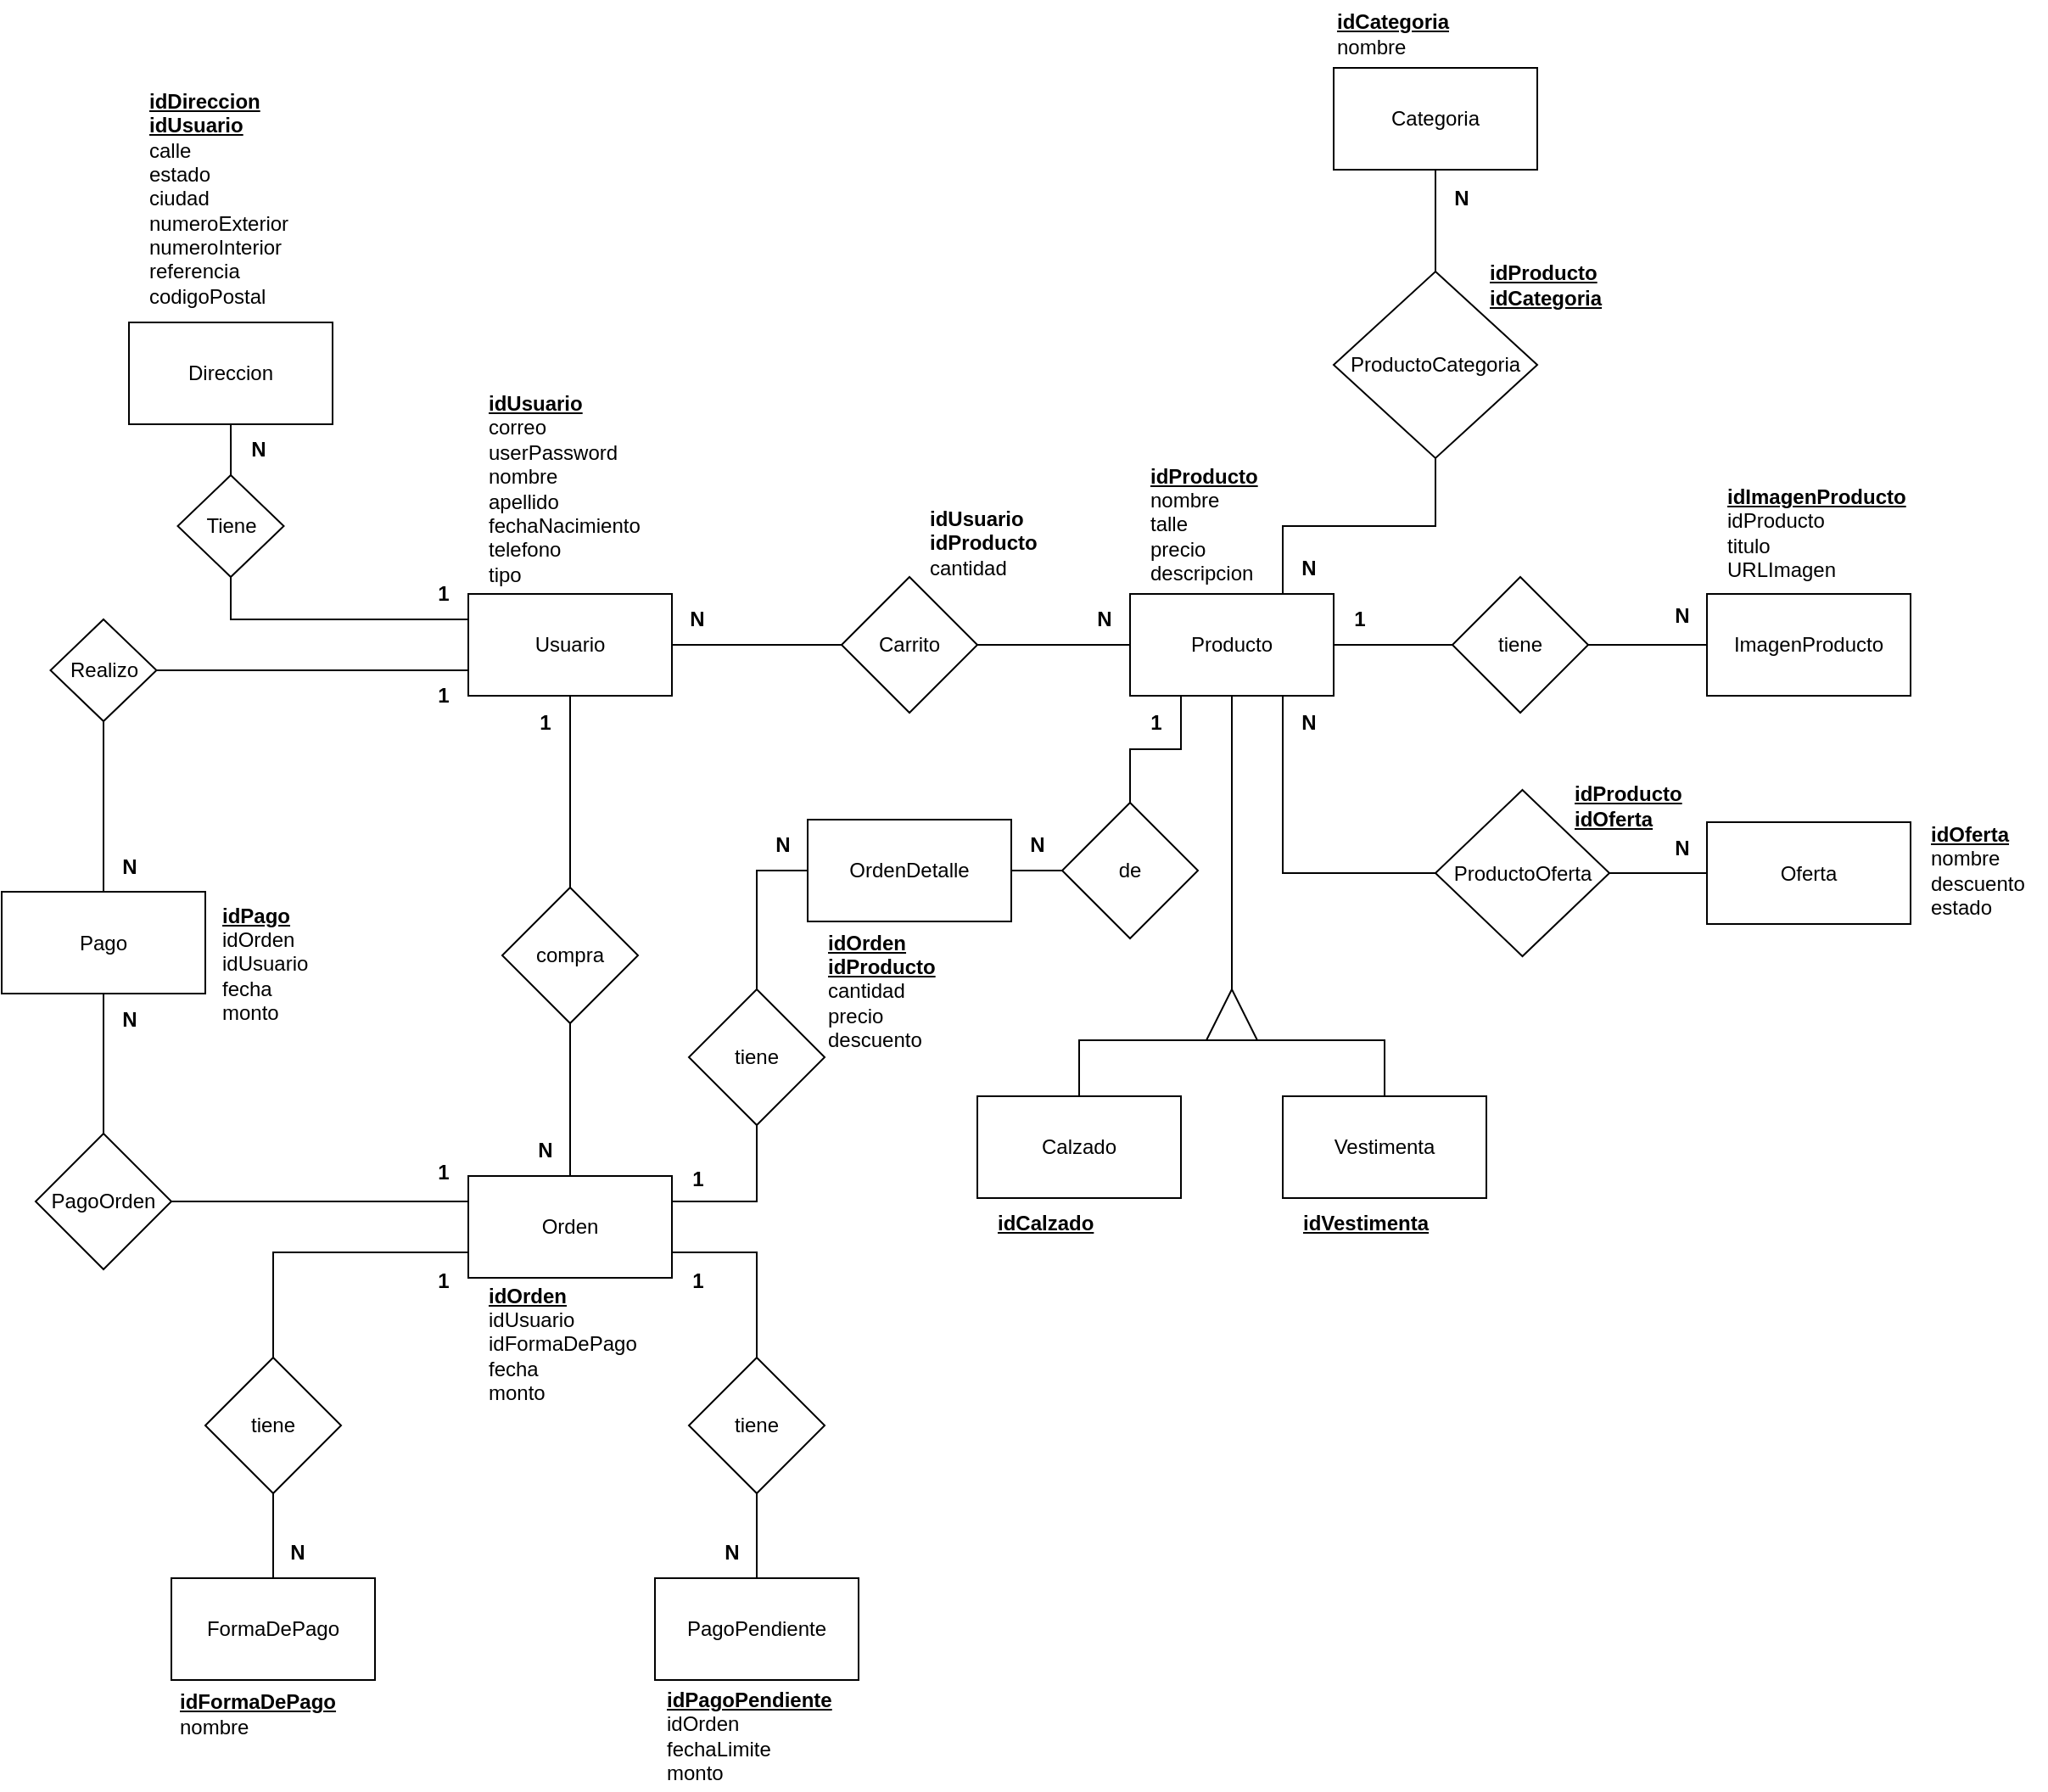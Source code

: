<mxfile version="24.7.17">
  <diagram id="C5RBs43oDa-KdzZeNtuy" name="Page-1">
    <mxGraphModel dx="2049" dy="1755" grid="1" gridSize="10" guides="1" tooltips="1" connect="1" arrows="1" fold="1" page="1" pageScale="1" pageWidth="827" pageHeight="1169" math="0" shadow="0">
      <root>
        <mxCell id="WIyWlLk6GJQsqaUBKTNV-0" />
        <mxCell id="WIyWlLk6GJQsqaUBKTNV-1" parent="WIyWlLk6GJQsqaUBKTNV-0" />
        <mxCell id="yeKcH63Q4PD5iBvFnCac-56" style="edgeStyle=orthogonalEdgeStyle;rounded=0;orthogonalLoop=1;jettySize=auto;html=1;exitX=0;exitY=0.75;exitDx=0;exitDy=0;entryX=1;entryY=0.5;entryDx=0;entryDy=0;endArrow=none;endFill=0;" parent="WIyWlLk6GJQsqaUBKTNV-1" source="yeKcH63Q4PD5iBvFnCac-0" target="yeKcH63Q4PD5iBvFnCac-59" edge="1">
          <mxGeometry relative="1" as="geometry">
            <mxPoint x="80" y="245" as="targetPoint" />
          </mxGeometry>
        </mxCell>
        <mxCell id="yeKcH63Q4PD5iBvFnCac-0" value="Usuario" style="rounded=0;whiteSpace=wrap;html=1;" parent="WIyWlLk6GJQsqaUBKTNV-1" vertex="1">
          <mxGeometry x="240" y="200" width="120" height="60" as="geometry" />
        </mxCell>
        <mxCell id="yeKcH63Q4PD5iBvFnCac-27" style="edgeStyle=orthogonalEdgeStyle;rounded=0;orthogonalLoop=1;jettySize=auto;html=1;exitX=1;exitY=0.5;exitDx=0;exitDy=0;entryX=0;entryY=0.5;entryDx=0;entryDy=0;endArrow=none;endFill=0;" parent="WIyWlLk6GJQsqaUBKTNV-1" source="yeKcH63Q4PD5iBvFnCac-1" target="yeKcH63Q4PD5iBvFnCac-24" edge="1">
          <mxGeometry relative="1" as="geometry" />
        </mxCell>
        <mxCell id="4KUTkHujQ7oZNdxJB-jZ-15" style="edgeStyle=orthogonalEdgeStyle;rounded=0;orthogonalLoop=1;jettySize=auto;html=1;endArrow=none;endFill=0;entryX=1;entryY=0.5;entryDx=0;entryDy=0;" parent="WIyWlLk6GJQsqaUBKTNV-1" source="yeKcH63Q4PD5iBvFnCac-1" target="4KUTkHujQ7oZNdxJB-jZ-31" edge="1">
          <mxGeometry relative="1" as="geometry">
            <mxPoint x="690.0" y="441.5" as="targetPoint" />
          </mxGeometry>
        </mxCell>
        <mxCell id="yeKcH63Q4PD5iBvFnCac-1" value="Producto" style="rounded=0;whiteSpace=wrap;html=1;" parent="WIyWlLk6GJQsqaUBKTNV-1" vertex="1">
          <mxGeometry x="630" y="200" width="120" height="60" as="geometry" />
        </mxCell>
        <mxCell id="yeKcH63Q4PD5iBvFnCac-2" value="Direccion" style="rounded=0;whiteSpace=wrap;html=1;" parent="WIyWlLk6GJQsqaUBKTNV-1" vertex="1">
          <mxGeometry x="40" y="40" width="120" height="60" as="geometry" />
        </mxCell>
        <mxCell id="yeKcH63Q4PD5iBvFnCac-4" style="edgeStyle=orthogonalEdgeStyle;rounded=0;orthogonalLoop=1;jettySize=auto;html=1;exitX=0;exitY=0.5;exitDx=0;exitDy=0;entryX=1;entryY=0.5;entryDx=0;entryDy=0;endArrow=none;endFill=0;" parent="WIyWlLk6GJQsqaUBKTNV-1" source="yeKcH63Q4PD5iBvFnCac-3" target="yeKcH63Q4PD5iBvFnCac-0" edge="1">
          <mxGeometry relative="1" as="geometry" />
        </mxCell>
        <mxCell id="yeKcH63Q4PD5iBvFnCac-5" style="edgeStyle=orthogonalEdgeStyle;rounded=0;orthogonalLoop=1;jettySize=auto;html=1;exitX=1;exitY=0.5;exitDx=0;exitDy=0;entryX=0;entryY=0.5;entryDx=0;entryDy=0;endArrow=none;endFill=0;" parent="WIyWlLk6GJQsqaUBKTNV-1" source="yeKcH63Q4PD5iBvFnCac-3" target="yeKcH63Q4PD5iBvFnCac-1" edge="1">
          <mxGeometry relative="1" as="geometry" />
        </mxCell>
        <mxCell id="yeKcH63Q4PD5iBvFnCac-3" value="Carrito" style="rhombus;whiteSpace=wrap;html=1;" parent="WIyWlLk6GJQsqaUBKTNV-1" vertex="1">
          <mxGeometry x="460" y="190" width="80" height="80" as="geometry" />
        </mxCell>
        <mxCell id="yeKcH63Q4PD5iBvFnCac-6" value="&lt;b&gt;idUsuario&lt;/b&gt;&lt;div&gt;&lt;b&gt;idProducto&lt;/b&gt;&lt;/div&gt;&lt;div style=&quot;&quot;&gt;cantidad&lt;/div&gt;" style="text;html=1;align=left;verticalAlign=middle;whiteSpace=wrap;rounded=0;" parent="WIyWlLk6GJQsqaUBKTNV-1" vertex="1">
          <mxGeometry x="510" y="150" width="70" height="40" as="geometry" />
        </mxCell>
        <mxCell id="yeKcH63Q4PD5iBvFnCac-10" value="&lt;b&gt;N&lt;/b&gt;" style="text;html=1;align=center;verticalAlign=middle;whiteSpace=wrap;rounded=0;" parent="WIyWlLk6GJQsqaUBKTNV-1" vertex="1">
          <mxGeometry x="600" y="200" width="30" height="30" as="geometry" />
        </mxCell>
        <mxCell id="yeKcH63Q4PD5iBvFnCac-13" value="" style="edgeStyle=orthogonalEdgeStyle;rounded=0;orthogonalLoop=1;jettySize=auto;html=1;endArrow=none;endFill=0;entryX=0;entryY=0.25;entryDx=0;entryDy=0;exitX=0.5;exitY=1;exitDx=0;exitDy=0;" parent="WIyWlLk6GJQsqaUBKTNV-1" source="yeKcH63Q4PD5iBvFnCac-11" target="yeKcH63Q4PD5iBvFnCac-0" edge="1">
          <mxGeometry relative="1" as="geometry" />
        </mxCell>
        <mxCell id="yeKcH63Q4PD5iBvFnCac-17" style="edgeStyle=orthogonalEdgeStyle;rounded=0;orthogonalLoop=1;jettySize=auto;html=1;entryX=0.5;entryY=1;entryDx=0;entryDy=0;endArrow=none;endFill=0;" parent="WIyWlLk6GJQsqaUBKTNV-1" source="yeKcH63Q4PD5iBvFnCac-11" target="yeKcH63Q4PD5iBvFnCac-2" edge="1">
          <mxGeometry relative="1" as="geometry" />
        </mxCell>
        <mxCell id="yeKcH63Q4PD5iBvFnCac-11" value="Tiene" style="rhombus;whiteSpace=wrap;html=1;" parent="WIyWlLk6GJQsqaUBKTNV-1" vertex="1">
          <mxGeometry x="68.75" y="130" width="62.5" height="60" as="geometry" />
        </mxCell>
        <mxCell id="yeKcH63Q4PD5iBvFnCac-19" value="&lt;u&gt;idDireccion&lt;/u&gt;&lt;div&gt;&lt;u&gt;idUsuario&lt;br&gt;&lt;/u&gt;&lt;div&gt;&lt;span style=&quot;font-weight: normal;&quot;&gt;calle&lt;/span&gt;&lt;/div&gt;&lt;div&gt;&lt;span style=&quot;font-weight: normal;&quot;&gt;estado&lt;/span&gt;&lt;/div&gt;&lt;div&gt;&lt;span style=&quot;font-weight: normal;&quot;&gt;ciudad&lt;/span&gt;&lt;/div&gt;&lt;div&gt;&lt;span style=&quot;font-weight: normal;&quot;&gt;numeroExterior&lt;/span&gt;&lt;/div&gt;&lt;div&gt;&lt;span style=&quot;font-weight: normal;&quot;&gt;numeroInterior&lt;/span&gt;&lt;/div&gt;&lt;div&gt;&lt;span style=&quot;font-weight: normal;&quot;&gt;referencia&lt;/span&gt;&lt;/div&gt;&lt;div&gt;&lt;span style=&quot;font-weight: normal;&quot;&gt;codigoPostal&lt;/span&gt;&lt;/div&gt;&lt;/div&gt;" style="text;html=1;strokeColor=none;fillColor=none;align=left;verticalAlign=middle;whiteSpace=wrap;rounded=0;fontStyle=1" parent="WIyWlLk6GJQsqaUBKTNV-1" vertex="1">
          <mxGeometry x="50" y="-100" width="90" height="133.75" as="geometry" />
        </mxCell>
        <mxCell id="yeKcH63Q4PD5iBvFnCac-20" value="&lt;u&gt;idUsuario&lt;/u&gt;&lt;br&gt;&lt;span style=&quot;font-weight: normal;&quot;&gt;correo&lt;br&gt;userPassword&lt;/span&gt;&lt;br&gt;&lt;span style=&quot;font-weight: 400;&quot;&gt;nombre&lt;br&gt;&lt;/span&gt;&lt;span style=&quot;font-weight: normal;&quot;&gt;apellido&lt;/span&gt;&lt;br&gt;&lt;span style=&quot;font-weight: normal;&quot;&gt;fechaNacimiento&lt;/span&gt;&lt;br&gt;&lt;span style=&quot;font-weight: normal;&quot;&gt;telefono&lt;br&gt;tipo&lt;/span&gt;&lt;br&gt;&lt;div style=&quot;font-weight: normal;&quot;&gt;&lt;/div&gt;" style="text;html=1;strokeColor=none;fillColor=none;align=left;verticalAlign=middle;whiteSpace=wrap;rounded=0;fontStyle=1" parent="WIyWlLk6GJQsqaUBKTNV-1" vertex="1">
          <mxGeometry x="250" y="77.5" width="97.5" height="120.5" as="geometry" />
        </mxCell>
        <mxCell id="yeKcH63Q4PD5iBvFnCac-21" value="&lt;b style=&quot;border-color: var(--border-color); text-align: center;&quot;&gt;&lt;u style=&quot;border-color: var(--border-color);&quot;&gt;&lt;font style=&quot;border-color: var(--border-color);&quot;&gt;idProducto&lt;/font&gt;&lt;/u&gt;&lt;/b&gt;&lt;span style=&quot;font-weight: normal;&quot;&gt;&lt;br&gt;nombre&lt;/span&gt;&lt;div&gt;&lt;span style=&quot;font-weight: normal;&quot;&gt;talle&lt;br&gt;precio&lt;br&gt;descripcion&lt;br&gt;&lt;/span&gt;&lt;/div&gt;" style="text;html=1;strokeColor=none;fillColor=none;align=left;verticalAlign=middle;whiteSpace=wrap;rounded=0;fontStyle=1" parent="WIyWlLk6GJQsqaUBKTNV-1" vertex="1">
          <mxGeometry x="640" y="120" width="70" height="78" as="geometry" />
        </mxCell>
        <mxCell id="yeKcH63Q4PD5iBvFnCac-22" style="edgeStyle=orthogonalEdgeStyle;rounded=0;orthogonalLoop=1;jettySize=auto;html=1;exitX=1;exitY=0.5;exitDx=0;exitDy=0;entryX=0;entryY=0.5;entryDx=0;entryDy=0;endArrow=none;endFill=0;" parent="WIyWlLk6GJQsqaUBKTNV-1" source="yeKcH63Q4PD5iBvFnCac-24" target="yeKcH63Q4PD5iBvFnCac-23" edge="1">
          <mxGeometry relative="1" as="geometry">
            <mxPoint x="930" y="90" as="targetPoint" />
          </mxGeometry>
        </mxCell>
        <mxCell id="yeKcH63Q4PD5iBvFnCac-23" value="ImagenProducto" style="rounded=0;whiteSpace=wrap;html=1;" parent="WIyWlLk6GJQsqaUBKTNV-1" vertex="1">
          <mxGeometry x="970" y="200" width="120" height="60" as="geometry" />
        </mxCell>
        <mxCell id="yeKcH63Q4PD5iBvFnCac-24" value="tiene" style="rhombus;whiteSpace=wrap;html=1;" parent="WIyWlLk6GJQsqaUBKTNV-1" vertex="1">
          <mxGeometry x="820" y="190" width="80" height="80" as="geometry" />
        </mxCell>
        <mxCell id="yeKcH63Q4PD5iBvFnCac-25" value="N" style="text;html=1;align=center;verticalAlign=middle;resizable=0;points=[];autosize=1;strokeColor=none;fillColor=none;fontStyle=1" parent="WIyWlLk6GJQsqaUBKTNV-1" vertex="1">
          <mxGeometry x="940" y="198" width="30" height="30" as="geometry" />
        </mxCell>
        <mxCell id="yeKcH63Q4PD5iBvFnCac-26" value="&lt;b style=&quot;border-color: var(--border-color); text-align: center;&quot;&gt;&lt;u style=&quot;border-color: var(--border-color);&quot;&gt;&lt;font style=&quot;border-color: var(--border-color);&quot;&gt;idImagenProducto&lt;br&gt;&lt;/font&gt;&lt;/u&gt;&lt;/b&gt;&lt;span style=&quot;font-weight: normal;&quot;&gt;idProducto&lt;br&gt;titulo&lt;br&gt;&lt;/span&gt;&lt;span style=&quot;font-weight: normal;&quot;&gt;URLImagen&lt;/span&gt;" style="text;html=1;strokeColor=none;fillColor=none;align=left;verticalAlign=middle;whiteSpace=wrap;rounded=0;fontStyle=1" parent="WIyWlLk6GJQsqaUBKTNV-1" vertex="1">
          <mxGeometry x="980" y="130" width="110" height="68" as="geometry" />
        </mxCell>
        <mxCell id="yeKcH63Q4PD5iBvFnCac-28" value="1" style="text;html=1;align=center;verticalAlign=middle;resizable=0;points=[];autosize=1;strokeColor=none;fillColor=none;fontStyle=1" parent="WIyWlLk6GJQsqaUBKTNV-1" vertex="1">
          <mxGeometry x="750" y="200" width="30" height="30" as="geometry" />
        </mxCell>
        <mxCell id="yeKcH63Q4PD5iBvFnCac-30" style="edgeStyle=orthogonalEdgeStyle;rounded=0;orthogonalLoop=1;jettySize=auto;html=1;exitX=0.5;exitY=0;exitDx=0;exitDy=0;entryX=0.5;entryY=1;entryDx=0;entryDy=0;endArrow=none;endFill=0;" parent="WIyWlLk6GJQsqaUBKTNV-1" source="yeKcH63Q4PD5iBvFnCac-43" target="yeKcH63Q4PD5iBvFnCac-41" edge="1">
          <mxGeometry relative="1" as="geometry" />
        </mxCell>
        <mxCell id="yeKcH63Q4PD5iBvFnCac-68" style="edgeStyle=orthogonalEdgeStyle;rounded=0;orthogonalLoop=1;jettySize=auto;html=1;exitX=1;exitY=0.25;exitDx=0;exitDy=0;entryX=0.5;entryY=1;entryDx=0;entryDy=0;endArrow=none;endFill=0;" parent="WIyWlLk6GJQsqaUBKTNV-1" source="yeKcH63Q4PD5iBvFnCac-31" target="yeKcH63Q4PD5iBvFnCac-62" edge="1">
          <mxGeometry relative="1" as="geometry" />
        </mxCell>
        <mxCell id="4KUTkHujQ7oZNdxJB-jZ-13" style="edgeStyle=orthogonalEdgeStyle;rounded=0;orthogonalLoop=1;jettySize=auto;html=1;exitX=1;exitY=0.75;exitDx=0;exitDy=0;entryX=0.5;entryY=0;entryDx=0;entryDy=0;endArrow=none;endFill=0;" parent="WIyWlLk6GJQsqaUBKTNV-1" source="yeKcH63Q4PD5iBvFnCac-31" target="4KUTkHujQ7oZNdxJB-jZ-10" edge="1">
          <mxGeometry relative="1" as="geometry" />
        </mxCell>
        <mxCell id="yeKcH63Q4PD5iBvFnCac-31" value="Orden" style="whiteSpace=wrap;html=1;" parent="WIyWlLk6GJQsqaUBKTNV-1" vertex="1">
          <mxGeometry x="240" y="543" width="120" height="60" as="geometry" />
        </mxCell>
        <mxCell id="yeKcH63Q4PD5iBvFnCac-32" value="" style="endArrow=none;startArrow=none;html=1;rounded=0;entryX=0.5;entryY=1;entryDx=0;entryDy=0;exitX=0.5;exitY=0;exitDx=0;exitDy=0;endFill=0;startFill=0;" parent="WIyWlLk6GJQsqaUBKTNV-1" source="yeKcH63Q4PD5iBvFnCac-31" target="yeKcH63Q4PD5iBvFnCac-34" edge="1">
          <mxGeometry width="50" height="50" relative="1" as="geometry">
            <mxPoint x="540" y="493" as="sourcePoint" />
            <mxPoint x="590" y="443" as="targetPoint" />
          </mxGeometry>
        </mxCell>
        <mxCell id="yeKcH63Q4PD5iBvFnCac-33" style="edgeStyle=orthogonalEdgeStyle;rounded=0;orthogonalLoop=1;jettySize=auto;html=1;endArrow=none;endFill=0;exitX=0.5;exitY=0;exitDx=0;exitDy=0;entryX=0.5;entryY=1;entryDx=0;entryDy=0;" parent="WIyWlLk6GJQsqaUBKTNV-1" source="yeKcH63Q4PD5iBvFnCac-34" target="yeKcH63Q4PD5iBvFnCac-0" edge="1">
          <mxGeometry relative="1" as="geometry">
            <mxPoint x="290" y="260" as="targetPoint" />
            <Array as="points">
              <mxPoint x="300" y="310" />
              <mxPoint x="300" y="310" />
            </Array>
          </mxGeometry>
        </mxCell>
        <mxCell id="yeKcH63Q4PD5iBvFnCac-34" value="compra" style="rhombus;whiteSpace=wrap;html=1;" parent="WIyWlLk6GJQsqaUBKTNV-1" vertex="1">
          <mxGeometry x="260" y="373" width="80" height="80" as="geometry" />
        </mxCell>
        <mxCell id="yeKcH63Q4PD5iBvFnCac-35" value="1" style="text;html=1;align=center;verticalAlign=middle;resizable=0;points=[];autosize=1;strokeColor=none;fillColor=none;fontSize=12;fontStyle=1" parent="WIyWlLk6GJQsqaUBKTNV-1" vertex="1">
          <mxGeometry x="270" y="261" width="30" height="30" as="geometry" />
        </mxCell>
        <mxCell id="yeKcH63Q4PD5iBvFnCac-36" value="N" style="text;html=1;align=center;verticalAlign=middle;resizable=0;points=[];autosize=1;strokeColor=none;fillColor=none;fontStyle=1" parent="WIyWlLk6GJQsqaUBKTNV-1" vertex="1">
          <mxGeometry x="270" y="513" width="30" height="30" as="geometry" />
        </mxCell>
        <mxCell id="yeKcH63Q4PD5iBvFnCac-37" value="N" style="text;html=1;align=center;verticalAlign=middle;resizable=0;points=[];autosize=1;strokeColor=none;fillColor=none;fontStyle=1" parent="WIyWlLk6GJQsqaUBKTNV-1" vertex="1">
          <mxGeometry x="101.25" y="100" width="30" height="30" as="geometry" />
        </mxCell>
        <mxCell id="yeKcH63Q4PD5iBvFnCac-38" value="&lt;u&gt;idOrden&lt;br&gt;&lt;/u&gt;&lt;span style=&quot;border-color: var(--border-color);&quot;&gt;&lt;span style=&quot;border-color: var(--border-color);&quot;&gt;&lt;span style=&quot;font-weight: 400;&quot;&gt;idUsuario&lt;/span&gt;&lt;/span&gt;&lt;/span&gt;&lt;font style=&quot;border-color: var(--border-color);&quot;&gt;&lt;span style=&quot;border-color: var(--border-color); font-weight: normal;&quot;&gt;&lt;br&gt;&lt;/span&gt;&lt;span style=&quot;font-weight: normal;&quot;&gt;idFormaDePago&lt;/span&gt;&lt;br style=&quot;border-color: var(--border-color);&quot;&gt;&lt;span style=&quot;font-weight: 400;&quot;&gt;fecha&lt;/span&gt;&lt;br style=&quot;border-color: var(--border-color);&quot;&gt;&lt;/font&gt;&lt;div style=&quot;font-weight: normal;&quot;&gt;&lt;/div&gt;&lt;div&gt;&lt;font style=&quot;border-color: var(--border-color);&quot;&gt;&lt;span style=&quot;font-weight: 400;&quot;&gt;monto&lt;/span&gt;&lt;/font&gt;&lt;/div&gt;" style="text;html=1;strokeColor=none;fillColor=none;align=left;verticalAlign=middle;whiteSpace=wrap;rounded=0;fontStyle=1" parent="WIyWlLk6GJQsqaUBKTNV-1" vertex="1">
          <mxGeometry x="250" y="603" width="100" height="77" as="geometry" />
        </mxCell>
        <mxCell id="yeKcH63Q4PD5iBvFnCac-40" value="1" style="text;html=1;align=center;verticalAlign=middle;resizable=0;points=[];autosize=1;strokeColor=none;fillColor=none;fontStyle=1" parent="WIyWlLk6GJQsqaUBKTNV-1" vertex="1">
          <mxGeometry x="210" y="185" width="30" height="30" as="geometry" />
        </mxCell>
        <mxCell id="yeKcH63Q4PD5iBvFnCac-41" value="Pago" style="rounded=0;whiteSpace=wrap;html=1;" parent="WIyWlLk6GJQsqaUBKTNV-1" vertex="1">
          <mxGeometry x="-35" y="375.5" width="120" height="60" as="geometry" />
        </mxCell>
        <mxCell id="4KUTkHujQ7oZNdxJB-jZ-46" style="edgeStyle=orthogonalEdgeStyle;rounded=0;orthogonalLoop=1;jettySize=auto;html=1;exitX=1;exitY=0.5;exitDx=0;exitDy=0;entryX=0;entryY=0.25;entryDx=0;entryDy=0;endArrow=none;endFill=0;" parent="WIyWlLk6GJQsqaUBKTNV-1" source="yeKcH63Q4PD5iBvFnCac-43" target="yeKcH63Q4PD5iBvFnCac-31" edge="1">
          <mxGeometry relative="1" as="geometry" />
        </mxCell>
        <mxCell id="yeKcH63Q4PD5iBvFnCac-43" value="PagoOrden" style="rhombus;whiteSpace=wrap;html=1;" parent="WIyWlLk6GJQsqaUBKTNV-1" vertex="1">
          <mxGeometry x="-15" y="518" width="80" height="80" as="geometry" />
        </mxCell>
        <mxCell id="yeKcH63Q4PD5iBvFnCac-44" value="1" style="text;html=1;align=center;verticalAlign=middle;resizable=0;points=[];autosize=1;strokeColor=none;fillColor=none;fontStyle=1" parent="WIyWlLk6GJQsqaUBKTNV-1" vertex="1">
          <mxGeometry x="210" y="526" width="30" height="30" as="geometry" />
        </mxCell>
        <mxCell id="yeKcH63Q4PD5iBvFnCac-45" value="N" style="text;html=1;align=center;verticalAlign=middle;resizable=0;points=[];autosize=1;strokeColor=none;fillColor=none;fontStyle=1" parent="WIyWlLk6GJQsqaUBKTNV-1" vertex="1">
          <mxGeometry x="25" y="435.5" width="30" height="30" as="geometry" />
        </mxCell>
        <mxCell id="yeKcH63Q4PD5iBvFnCac-46" value="&lt;u&gt;idPago&lt;/u&gt;&lt;div&gt;&lt;span style=&quot;font-weight: normal;&quot;&gt;idOrden&lt;/span&gt;&lt;br style=&quot;border-color: var(--border-color);&quot;&gt;&lt;span style=&quot;font-weight: 400;&quot;&gt;idUsuario&lt;/span&gt;&lt;br style=&quot;border-color: var(--border-color); font-weight: 400;&quot;&gt;&lt;span style=&quot;font-weight: 400;&quot;&gt;fecha&lt;/span&gt;&lt;/div&gt;&lt;div&gt;&lt;span style=&quot;font-weight: 400;&quot;&gt;monto&lt;/span&gt;&lt;br&gt;&lt;div style=&quot;font-weight: normal;&quot;&gt;&lt;/div&gt;&lt;/div&gt;" style="text;html=1;strokeColor=none;fillColor=none;align=left;verticalAlign=middle;whiteSpace=wrap;rounded=0;fontStyle=1" parent="WIyWlLk6GJQsqaUBKTNV-1" vertex="1">
          <mxGeometry x="92.5" y="375.5" width="57.5" height="84.5" as="geometry" />
        </mxCell>
        <mxCell id="yeKcH63Q4PD5iBvFnCac-48" value="" style="edgeStyle=orthogonalEdgeStyle;rounded=0;orthogonalLoop=1;jettySize=auto;html=1;exitX=0.5;exitY=0;exitDx=0;exitDy=0;entryX=0.5;entryY=1;entryDx=0;entryDy=0;endArrow=none;endFill=0;" parent="WIyWlLk6GJQsqaUBKTNV-1" source="yeKcH63Q4PD5iBvFnCac-41" target="yeKcH63Q4PD5iBvFnCac-59" edge="1">
          <mxGeometry relative="1" as="geometry">
            <mxPoint x="-75" y="413" as="sourcePoint" />
            <mxPoint x="-31.25" y="261.0" as="targetPoint" />
          </mxGeometry>
        </mxCell>
        <mxCell id="yeKcH63Q4PD5iBvFnCac-51" value="N" style="text;html=1;align=center;verticalAlign=middle;resizable=0;points=[];autosize=1;strokeColor=none;fillColor=none;fontStyle=1" parent="WIyWlLk6GJQsqaUBKTNV-1" vertex="1">
          <mxGeometry x="25" y="345.5" width="30" height="30" as="geometry" />
        </mxCell>
        <mxCell id="yeKcH63Q4PD5iBvFnCac-52" value="1" style="text;html=1;align=center;verticalAlign=middle;resizable=0;points=[];autosize=1;strokeColor=none;fillColor=none;fontStyle=1" parent="WIyWlLk6GJQsqaUBKTNV-1" vertex="1">
          <mxGeometry x="360" y="530" width="30" height="30" as="geometry" />
        </mxCell>
        <mxCell id="yeKcH63Q4PD5iBvFnCac-53" value="1" style="text;html=1;align=center;verticalAlign=middle;resizable=0;points=[];autosize=1;strokeColor=none;fillColor=none;fontStyle=1" parent="WIyWlLk6GJQsqaUBKTNV-1" vertex="1">
          <mxGeometry x="210" y="245" width="30" height="30" as="geometry" />
        </mxCell>
        <mxCell id="yeKcH63Q4PD5iBvFnCac-59" value="Realizo" style="rhombus;whiteSpace=wrap;html=1;" parent="WIyWlLk6GJQsqaUBKTNV-1" vertex="1">
          <mxGeometry x="-6.25" y="215" width="62.5" height="60" as="geometry" />
        </mxCell>
        <mxCell id="4KUTkHujQ7oZNdxJB-jZ-16" style="edgeStyle=orthogonalEdgeStyle;rounded=0;orthogonalLoop=1;jettySize=auto;html=1;exitX=1;exitY=0.5;exitDx=0;exitDy=0;entryX=0;entryY=0.5;entryDx=0;entryDy=0;endArrow=none;endFill=0;" parent="WIyWlLk6GJQsqaUBKTNV-1" source="yeKcH63Q4PD5iBvFnCac-60" target="yeKcH63Q4PD5iBvFnCac-66" edge="1">
          <mxGeometry relative="1" as="geometry" />
        </mxCell>
        <mxCell id="yeKcH63Q4PD5iBvFnCac-60" value="OrdenDetalle" style="whiteSpace=wrap;html=1;" parent="WIyWlLk6GJQsqaUBKTNV-1" vertex="1">
          <mxGeometry x="440" y="333" width="120" height="60" as="geometry" />
        </mxCell>
        <mxCell id="yeKcH63Q4PD5iBvFnCac-61" style="edgeStyle=orthogonalEdgeStyle;rounded=0;orthogonalLoop=1;jettySize=auto;html=1;exitX=0.5;exitY=0;exitDx=0;exitDy=0;entryX=0;entryY=0.5;entryDx=0;entryDy=0;endArrow=none;endFill=0;" parent="WIyWlLk6GJQsqaUBKTNV-1" source="yeKcH63Q4PD5iBvFnCac-62" target="yeKcH63Q4PD5iBvFnCac-60" edge="1">
          <mxGeometry relative="1" as="geometry" />
        </mxCell>
        <mxCell id="yeKcH63Q4PD5iBvFnCac-62" value="tiene" style="rhombus;whiteSpace=wrap;html=1;" parent="WIyWlLk6GJQsqaUBKTNV-1" vertex="1">
          <mxGeometry x="370" y="433" width="80" height="80" as="geometry" />
        </mxCell>
        <mxCell id="yeKcH63Q4PD5iBvFnCac-63" value="N" style="text;html=1;align=center;verticalAlign=middle;resizable=0;points=[];autosize=1;strokeColor=none;fillColor=none;fontStyle=1" parent="WIyWlLk6GJQsqaUBKTNV-1" vertex="1">
          <mxGeometry x="410" y="333" width="30" height="30" as="geometry" />
        </mxCell>
        <mxCell id="yeKcH63Q4PD5iBvFnCac-64" value="&lt;u&gt;idOrden&lt;br&gt;&lt;span style=&quot;border-color: var(--border-color);&quot;&gt;&lt;span style=&quot;border-color: var(--border-color);&quot;&gt;idProducto&lt;/span&gt;&lt;/span&gt;&lt;/u&gt;&lt;font style=&quot;border-color: var(--border-color);&quot;&gt;&lt;br style=&quot;border-color: var(--border-color);&quot;&gt;&lt;/font&gt;&lt;span style=&quot;font-weight: 400; background-color: initial;&quot;&gt;cantidad&lt;/span&gt;&lt;div&gt;&lt;span style=&quot;font-weight: 400; background-color: initial;&quot;&gt;precio&lt;/span&gt;&lt;/div&gt;&lt;div&gt;&lt;span style=&quot;font-weight: 400; background-color: initial;&quot;&gt;descuento&lt;/span&gt;&lt;/div&gt;" style="text;html=1;strokeColor=none;fillColor=none;align=left;verticalAlign=middle;whiteSpace=wrap;rounded=0;fontStyle=1" parent="WIyWlLk6GJQsqaUBKTNV-1" vertex="1">
          <mxGeometry x="450" y="393" width="80" height="81.5" as="geometry" />
        </mxCell>
        <mxCell id="yeKcH63Q4PD5iBvFnCac-69" style="edgeStyle=orthogonalEdgeStyle;rounded=0;orthogonalLoop=1;jettySize=auto;html=1;entryX=0.25;entryY=1;entryDx=0;entryDy=0;endArrow=none;endFill=0;" parent="WIyWlLk6GJQsqaUBKTNV-1" source="yeKcH63Q4PD5iBvFnCac-66" target="yeKcH63Q4PD5iBvFnCac-1" edge="1">
          <mxGeometry relative="1" as="geometry" />
        </mxCell>
        <mxCell id="yeKcH63Q4PD5iBvFnCac-66" value="de" style="rhombus;whiteSpace=wrap;html=1;" parent="WIyWlLk6GJQsqaUBKTNV-1" vertex="1">
          <mxGeometry x="590" y="323" width="80" height="80" as="geometry" />
        </mxCell>
        <mxCell id="yeKcH63Q4PD5iBvFnCac-67" value="N" style="text;html=1;align=center;verticalAlign=middle;resizable=0;points=[];autosize=1;strokeColor=none;fillColor=none;fontStyle=1" parent="WIyWlLk6GJQsqaUBKTNV-1" vertex="1">
          <mxGeometry x="560" y="333" width="30" height="30" as="geometry" />
        </mxCell>
        <mxCell id="yeKcH63Q4PD5iBvFnCac-70" value="1" style="text;html=1;align=center;verticalAlign=middle;resizable=0;points=[];autosize=1;strokeColor=none;fillColor=none;fontStyle=1" parent="WIyWlLk6GJQsqaUBKTNV-1" vertex="1">
          <mxGeometry x="630" y="261" width="30" height="30" as="geometry" />
        </mxCell>
        <mxCell id="yeKcH63Q4PD5iBvFnCac-71" value="&lt;b&gt;N&lt;/b&gt;" style="text;html=1;align=center;verticalAlign=middle;whiteSpace=wrap;rounded=0;" parent="WIyWlLk6GJQsqaUBKTNV-1" vertex="1">
          <mxGeometry x="360" y="200" width="30" height="30" as="geometry" />
        </mxCell>
        <mxCell id="yeKcH63Q4PD5iBvFnCac-73" value="FormaDePago" style="whiteSpace=wrap;html=1;" parent="WIyWlLk6GJQsqaUBKTNV-1" vertex="1">
          <mxGeometry x="65" y="780" width="120" height="60" as="geometry" />
        </mxCell>
        <mxCell id="yeKcH63Q4PD5iBvFnCac-75" style="edgeStyle=orthogonalEdgeStyle;rounded=0;orthogonalLoop=1;jettySize=auto;html=1;exitX=0.5;exitY=1;exitDx=0;exitDy=0;entryX=0.5;entryY=0;entryDx=0;entryDy=0;endArrow=none;endFill=0;" parent="WIyWlLk6GJQsqaUBKTNV-1" source="yeKcH63Q4PD5iBvFnCac-77" target="yeKcH63Q4PD5iBvFnCac-73" edge="1">
          <mxGeometry relative="1" as="geometry" />
        </mxCell>
        <mxCell id="yeKcH63Q4PD5iBvFnCac-76" style="edgeStyle=orthogonalEdgeStyle;rounded=0;orthogonalLoop=1;jettySize=auto;html=1;entryX=0;entryY=0.75;entryDx=0;entryDy=0;endArrow=none;endFill=0;exitX=0.5;exitY=0;exitDx=0;exitDy=0;" parent="WIyWlLk6GJQsqaUBKTNV-1" source="yeKcH63Q4PD5iBvFnCac-77" target="yeKcH63Q4PD5iBvFnCac-31" edge="1">
          <mxGeometry relative="1" as="geometry">
            <mxPoint x="215" y="640" as="targetPoint" />
          </mxGeometry>
        </mxCell>
        <mxCell id="yeKcH63Q4PD5iBvFnCac-77" value="tiene" style="rhombus;whiteSpace=wrap;html=1;" parent="WIyWlLk6GJQsqaUBKTNV-1" vertex="1">
          <mxGeometry x="85" y="650" width="80" height="80" as="geometry" />
        </mxCell>
        <mxCell id="yeKcH63Q4PD5iBvFnCac-79" value="N" style="text;html=1;align=center;verticalAlign=middle;resizable=0;points=[];autosize=1;strokeColor=none;fillColor=none;fontStyle=1" parent="WIyWlLk6GJQsqaUBKTNV-1" vertex="1">
          <mxGeometry x="123.75" y="750" width="30" height="30" as="geometry" />
        </mxCell>
        <mxCell id="yeKcH63Q4PD5iBvFnCac-81" value="&lt;u&gt;idFormaDePago&lt;/u&gt;&lt;font style=&quot;border-color: var(--border-color);&quot;&gt;&lt;br style=&quot;border-color: var(--border-color);&quot;&gt;&lt;/font&gt;&lt;div style=&quot;font-weight: normal;&quot;&gt;&lt;/div&gt;&lt;div&gt;&lt;span style=&quot;font-weight: normal;&quot;&gt;nombre&lt;/span&gt;&lt;/div&gt;" style="text;html=1;strokeColor=none;fillColor=none;align=left;verticalAlign=middle;whiteSpace=wrap;rounded=0;fontStyle=1" parent="WIyWlLk6GJQsqaUBKTNV-1" vertex="1">
          <mxGeometry x="67.5" y="840" width="102.5" height="40" as="geometry" />
        </mxCell>
        <mxCell id="yeKcH63Q4PD5iBvFnCac-83" value="1" style="text;html=1;align=center;verticalAlign=middle;resizable=0;points=[];autosize=1;strokeColor=none;fillColor=none;fontStyle=1" parent="WIyWlLk6GJQsqaUBKTNV-1" vertex="1">
          <mxGeometry x="210" y="590" width="30" height="30" as="geometry" />
        </mxCell>
        <mxCell id="4KUTkHujQ7oZNdxJB-jZ-0" value="Categoria" style="rounded=0;whiteSpace=wrap;html=1;" parent="WIyWlLk6GJQsqaUBKTNV-1" vertex="1">
          <mxGeometry x="750" y="-110" width="120" height="60" as="geometry" />
        </mxCell>
        <mxCell id="4KUTkHujQ7oZNdxJB-jZ-1" style="edgeStyle=orthogonalEdgeStyle;rounded=0;orthogonalLoop=1;jettySize=auto;html=1;entryX=0.5;entryY=1;entryDx=0;entryDy=0;endArrow=none;endFill=0;exitX=0.5;exitY=0;exitDx=0;exitDy=0;" parent="WIyWlLk6GJQsqaUBKTNV-1" source="4KUTkHujQ7oZNdxJB-jZ-2" target="4KUTkHujQ7oZNdxJB-jZ-0" edge="1">
          <mxGeometry relative="1" as="geometry">
            <mxPoint x="1000" y="290" as="sourcePoint" />
          </mxGeometry>
        </mxCell>
        <mxCell id="4KUTkHujQ7oZNdxJB-jZ-6" style="edgeStyle=orthogonalEdgeStyle;rounded=0;orthogonalLoop=1;jettySize=auto;html=1;entryX=0.75;entryY=0;entryDx=0;entryDy=0;endArrow=none;endFill=0;" parent="WIyWlLk6GJQsqaUBKTNV-1" source="4KUTkHujQ7oZNdxJB-jZ-2" target="yeKcH63Q4PD5iBvFnCac-1" edge="1">
          <mxGeometry relative="1" as="geometry" />
        </mxCell>
        <mxCell id="4KUTkHujQ7oZNdxJB-jZ-2" value="ProductoCategoria" style="rhombus;whiteSpace=wrap;html=1;" parent="WIyWlLk6GJQsqaUBKTNV-1" vertex="1">
          <mxGeometry x="750" y="10" width="120" height="110" as="geometry" />
        </mxCell>
        <mxCell id="4KUTkHujQ7oZNdxJB-jZ-3" value="N" style="text;html=1;align=center;verticalAlign=middle;resizable=0;points=[];autosize=1;strokeColor=none;fillColor=none;fontStyle=1" parent="WIyWlLk6GJQsqaUBKTNV-1" vertex="1">
          <mxGeometry x="720" y="170" width="30" height="30" as="geometry" />
        </mxCell>
        <mxCell id="4KUTkHujQ7oZNdxJB-jZ-4" value="&lt;div style=&quot;text-align: left;&quot;&gt;&lt;b style=&quot;background-color: initial;&quot;&gt;&lt;u&gt;idCategoria&lt;/u&gt;&lt;/b&gt;&lt;/div&gt;&lt;div style=&quot;text-align: left;&quot;&gt;&lt;span style=&quot;background-color: initial;&quot;&gt;nombre&lt;/span&gt;&lt;/div&gt;" style="text;html=1;strokeColor=none;fillColor=none;align=center;verticalAlign=middle;rounded=0;whiteSpace=wrap;" parent="WIyWlLk6GJQsqaUBKTNV-1" vertex="1">
          <mxGeometry x="750" y="-150" width="70" height="40" as="geometry" />
        </mxCell>
        <mxCell id="4KUTkHujQ7oZNdxJB-jZ-5" value="&lt;div style=&quot;&quot;&gt;&lt;div style=&quot;border-color: var(--border-color);&quot;&gt;&lt;b style=&quot;background-color: initial; border-color: var(--border-color);&quot;&gt;&lt;u style=&quot;border-color: var(--border-color);&quot;&gt;&lt;font style=&quot;border-color: var(--border-color);&quot;&gt;idProducto&lt;/font&gt;&lt;/u&gt;&lt;/b&gt;&lt;br&gt;&lt;/div&gt;&lt;div style=&quot;border-color: var(--border-color);&quot;&gt;&lt;b style=&quot;background-color: initial; border-color: var(--border-color);&quot;&gt;&lt;u style=&quot;border-color: var(--border-color);&quot;&gt;&lt;font style=&quot;border-color: var(--border-color);&quot;&gt;&lt;b style=&quot;border-color: var(--border-color); background-color: initial;&quot;&gt;&lt;u style=&quot;border-color: var(--border-color);&quot;&gt;idCategoria&lt;/u&gt;&lt;/b&gt;&lt;br&gt;&lt;/font&gt;&lt;/u&gt;&lt;/b&gt;&lt;/div&gt;&lt;/div&gt;" style="text;html=1;strokeColor=none;fillColor=none;align=left;verticalAlign=middle;whiteSpace=wrap;rounded=0;" parent="WIyWlLk6GJQsqaUBKTNV-1" vertex="1">
          <mxGeometry x="840" width="70" height="36.25" as="geometry" />
        </mxCell>
        <mxCell id="4KUTkHujQ7oZNdxJB-jZ-7" value="N" style="text;html=1;align=center;verticalAlign=middle;resizable=0;points=[];autosize=1;strokeColor=none;fillColor=none;fontStyle=1" parent="WIyWlLk6GJQsqaUBKTNV-1" vertex="1">
          <mxGeometry x="810" y="-48.12" width="30" height="30" as="geometry" />
        </mxCell>
        <mxCell id="4KUTkHujQ7oZNdxJB-jZ-8" style="edgeStyle=orthogonalEdgeStyle;rounded=0;orthogonalLoop=1;jettySize=auto;html=1;exitX=0.5;exitY=1;exitDx=0;exitDy=0;entryX=0.5;entryY=0;entryDx=0;entryDy=0;endArrow=none;endFill=0;" parent="WIyWlLk6GJQsqaUBKTNV-1" source="4KUTkHujQ7oZNdxJB-jZ-10" target="4KUTkHujQ7oZNdxJB-jZ-9" edge="1">
          <mxGeometry relative="1" as="geometry" />
        </mxCell>
        <mxCell id="4KUTkHujQ7oZNdxJB-jZ-9" value="PagoPendiente" style="rounded=0;whiteSpace=wrap;html=1;" parent="WIyWlLk6GJQsqaUBKTNV-1" vertex="1">
          <mxGeometry x="350" y="780" width="120" height="60" as="geometry" />
        </mxCell>
        <mxCell id="4KUTkHujQ7oZNdxJB-jZ-10" value="tiene" style="rhombus;whiteSpace=wrap;html=1;" parent="WIyWlLk6GJQsqaUBKTNV-1" vertex="1">
          <mxGeometry x="370" y="650" width="80" height="80" as="geometry" />
        </mxCell>
        <mxCell id="4KUTkHujQ7oZNdxJB-jZ-11" value="N" style="text;html=1;align=center;verticalAlign=middle;resizable=0;points=[];autosize=1;strokeColor=none;fillColor=none;fontStyle=1" parent="WIyWlLk6GJQsqaUBKTNV-1" vertex="1">
          <mxGeometry x="380" y="750" width="30" height="30" as="geometry" />
        </mxCell>
        <mxCell id="4KUTkHujQ7oZNdxJB-jZ-12" value="&lt;u&gt;idPagoPendiente&lt;/u&gt;&lt;br style=&quot;border-color: var(--border-color); font-weight: 400;&quot;&gt;&lt;span style=&quot;font-weight: 400;&quot;&gt;idOrden&lt;/span&gt;&lt;br style=&quot;border-color: var(--border-color); font-weight: 400;&quot;&gt;&lt;span style=&quot;font-weight: 400;&quot;&gt;fechaLimite&lt;/span&gt;&lt;br style=&quot;border-color: var(--border-color); font-weight: 400;&quot;&gt;&lt;span style=&quot;font-weight: 400;&quot;&gt;monto&lt;/span&gt;&lt;br&gt;&lt;div style=&quot;font-weight: normal;&quot;&gt;&lt;/div&gt;" style="text;html=1;strokeColor=none;fillColor=none;align=left;verticalAlign=middle;whiteSpace=wrap;rounded=0;fontStyle=1" parent="WIyWlLk6GJQsqaUBKTNV-1" vertex="1">
          <mxGeometry x="355" y="840" width="105" height="65" as="geometry" />
        </mxCell>
        <mxCell id="4KUTkHujQ7oZNdxJB-jZ-14" value="1" style="text;html=1;align=center;verticalAlign=middle;resizable=0;points=[];autosize=1;strokeColor=none;fillColor=none;fontStyle=1" parent="WIyWlLk6GJQsqaUBKTNV-1" vertex="1">
          <mxGeometry x="360" y="590" width="30" height="30" as="geometry" />
        </mxCell>
        <mxCell id="4KUTkHujQ7oZNdxJB-jZ-25" value="Calzado" style="rounded=0;whiteSpace=wrap;html=1;" parent="WIyWlLk6GJQsqaUBKTNV-1" vertex="1">
          <mxGeometry x="540" y="496" width="120" height="60" as="geometry" />
        </mxCell>
        <mxCell id="4KUTkHujQ7oZNdxJB-jZ-27" value="Vestimenta" style="rounded=0;whiteSpace=wrap;html=1;" parent="WIyWlLk6GJQsqaUBKTNV-1" vertex="1">
          <mxGeometry x="720" y="496" width="120" height="60" as="geometry" />
        </mxCell>
        <mxCell id="4KUTkHujQ7oZNdxJB-jZ-28" style="edgeStyle=orthogonalEdgeStyle;rounded=0;orthogonalLoop=1;jettySize=auto;html=1;exitX=0;exitY=0.75;exitDx=0;exitDy=0;entryX=0.5;entryY=0;entryDx=0;entryDy=0;endArrow=none;endFill=0;" parent="WIyWlLk6GJQsqaUBKTNV-1" source="4KUTkHujQ7oZNdxJB-jZ-31" target="4KUTkHujQ7oZNdxJB-jZ-27" edge="1">
          <mxGeometry relative="1" as="geometry">
            <Array as="points">
              <mxPoint x="780" y="463" />
            </Array>
          </mxGeometry>
        </mxCell>
        <mxCell id="4KUTkHujQ7oZNdxJB-jZ-29" style="edgeStyle=orthogonalEdgeStyle;rounded=0;orthogonalLoop=1;jettySize=auto;html=1;exitX=0;exitY=0.25;exitDx=0;exitDy=0;entryX=0.5;entryY=0;entryDx=0;entryDy=0;endArrow=none;endFill=0;" parent="WIyWlLk6GJQsqaUBKTNV-1" source="4KUTkHujQ7oZNdxJB-jZ-31" target="4KUTkHujQ7oZNdxJB-jZ-25" edge="1">
          <mxGeometry relative="1" as="geometry">
            <Array as="points">
              <mxPoint x="600" y="463" />
            </Array>
          </mxGeometry>
        </mxCell>
        <mxCell id="4KUTkHujQ7oZNdxJB-jZ-31" value="" style="triangle;whiteSpace=wrap;html=1;rotation=-90;" parent="WIyWlLk6GJQsqaUBKTNV-1" vertex="1">
          <mxGeometry x="675" y="433" width="30" height="30" as="geometry" />
        </mxCell>
        <mxCell id="4KUTkHujQ7oZNdxJB-jZ-36" value="&lt;u&gt;idVestimenta&lt;/u&gt;" style="text;html=1;strokeColor=none;fillColor=none;align=left;verticalAlign=middle;whiteSpace=wrap;rounded=0;fontStyle=1" parent="WIyWlLk6GJQsqaUBKTNV-1" vertex="1">
          <mxGeometry x="730" y="560" width="80" height="21" as="geometry" />
        </mxCell>
        <mxCell id="4KUTkHujQ7oZNdxJB-jZ-37" value="&lt;u&gt;idCalzado&lt;/u&gt;" style="text;html=1;strokeColor=none;fillColor=none;align=left;verticalAlign=middle;whiteSpace=wrap;rounded=0;fontStyle=1" parent="WIyWlLk6GJQsqaUBKTNV-1" vertex="1">
          <mxGeometry x="550" y="560" width="60" height="22" as="geometry" />
        </mxCell>
        <mxCell id="4KUTkHujQ7oZNdxJB-jZ-38" value="Oferta" style="whiteSpace=wrap;html=1;" parent="WIyWlLk6GJQsqaUBKTNV-1" vertex="1">
          <mxGeometry x="970" y="334.5" width="120" height="60" as="geometry" />
        </mxCell>
        <mxCell id="4KUTkHujQ7oZNdxJB-jZ-39" style="edgeStyle=orthogonalEdgeStyle;rounded=0;orthogonalLoop=1;jettySize=auto;html=1;exitX=1;exitY=0.5;exitDx=0;exitDy=0;entryX=0;entryY=0.5;entryDx=0;entryDy=0;endArrow=none;endFill=0;" parent="WIyWlLk6GJQsqaUBKTNV-1" source="4KUTkHujQ7oZNdxJB-jZ-40" target="4KUTkHujQ7oZNdxJB-jZ-38" edge="1">
          <mxGeometry relative="1" as="geometry" />
        </mxCell>
        <mxCell id="4KUTkHujQ7oZNdxJB-jZ-43" style="edgeStyle=orthogonalEdgeStyle;rounded=0;orthogonalLoop=1;jettySize=auto;html=1;entryX=0.75;entryY=1;entryDx=0;entryDy=0;endArrow=none;endFill=0;" parent="WIyWlLk6GJQsqaUBKTNV-1" source="4KUTkHujQ7oZNdxJB-jZ-40" target="yeKcH63Q4PD5iBvFnCac-1" edge="1">
          <mxGeometry relative="1" as="geometry" />
        </mxCell>
        <mxCell id="4KUTkHujQ7oZNdxJB-jZ-40" value="ProductoOferta" style="rhombus;whiteSpace=wrap;html=1;" parent="WIyWlLk6GJQsqaUBKTNV-1" vertex="1">
          <mxGeometry x="810" y="315.5" width="102.5" height="98" as="geometry" />
        </mxCell>
        <mxCell id="4KUTkHujQ7oZNdxJB-jZ-41" value="N" style="text;html=1;align=center;verticalAlign=middle;resizable=0;points=[];autosize=1;strokeColor=none;fillColor=none;fontStyle=1" parent="WIyWlLk6GJQsqaUBKTNV-1" vertex="1">
          <mxGeometry x="940" y="334.5" width="30" height="30" as="geometry" />
        </mxCell>
        <mxCell id="4KUTkHujQ7oZNdxJB-jZ-42" value="&lt;div style=&quot;&quot;&gt;&lt;div style=&quot;border-color: var(--border-color);&quot;&gt;&lt;b style=&quot;background-color: initial; border-color: var(--border-color);&quot;&gt;&lt;u style=&quot;border-color: var(--border-color);&quot;&gt;&lt;font style=&quot;border-color: var(--border-color);&quot;&gt;idProducto&lt;/font&gt;&lt;/u&gt;&lt;/b&gt;&lt;br&gt;&lt;/div&gt;&lt;div style=&quot;border-color: var(--border-color);&quot;&gt;&lt;b style=&quot;background-color: initial; border-color: var(--border-color);&quot;&gt;&lt;u style=&quot;border-color: var(--border-color);&quot;&gt;&lt;font style=&quot;border-color: var(--border-color);&quot;&gt;&lt;b style=&quot;border-color: var(--border-color);&quot;&gt;&lt;u style=&quot;border-color: var(--border-color);&quot;&gt;idOferta&lt;/u&gt;&lt;/b&gt;&lt;br&gt;&lt;/font&gt;&lt;/u&gt;&lt;/b&gt;&lt;/div&gt;&lt;/div&gt;" style="text;html=1;strokeColor=none;fillColor=none;align=left;verticalAlign=middle;whiteSpace=wrap;rounded=0;" parent="WIyWlLk6GJQsqaUBKTNV-1" vertex="1">
          <mxGeometry x="890" y="314.5" width="50" height="20" as="geometry" />
        </mxCell>
        <mxCell id="4KUTkHujQ7oZNdxJB-jZ-44" value="N" style="text;html=1;align=center;verticalAlign=middle;resizable=0;points=[];autosize=1;strokeColor=none;fillColor=none;fontStyle=1" parent="WIyWlLk6GJQsqaUBKTNV-1" vertex="1">
          <mxGeometry x="720" y="261" width="30" height="30" as="geometry" />
        </mxCell>
        <mxCell id="4KUTkHujQ7oZNdxJB-jZ-45" value="&lt;b style=&quot;border-color: var(--border-color); text-align: center;&quot;&gt;&lt;u style=&quot;border-color: var(--border-color);&quot;&gt;&lt;font style=&quot;border-color: var(--border-color);&quot;&gt;idOferta&lt;br&gt;&lt;/font&gt;&lt;/u&gt;&lt;/b&gt;&lt;span style=&quot;font-weight: normal;&quot;&gt;nombre&lt;br&gt;descuento&lt;br&gt;&lt;/span&gt;&lt;span style=&quot;font-weight: normal;&quot;&gt;estado&lt;/span&gt;" style="text;html=1;strokeColor=none;fillColor=none;align=left;verticalAlign=middle;whiteSpace=wrap;rounded=0;fontStyle=1" parent="WIyWlLk6GJQsqaUBKTNV-1" vertex="1">
          <mxGeometry x="1100" y="335" width="70" height="55" as="geometry" />
        </mxCell>
      </root>
    </mxGraphModel>
  </diagram>
</mxfile>
